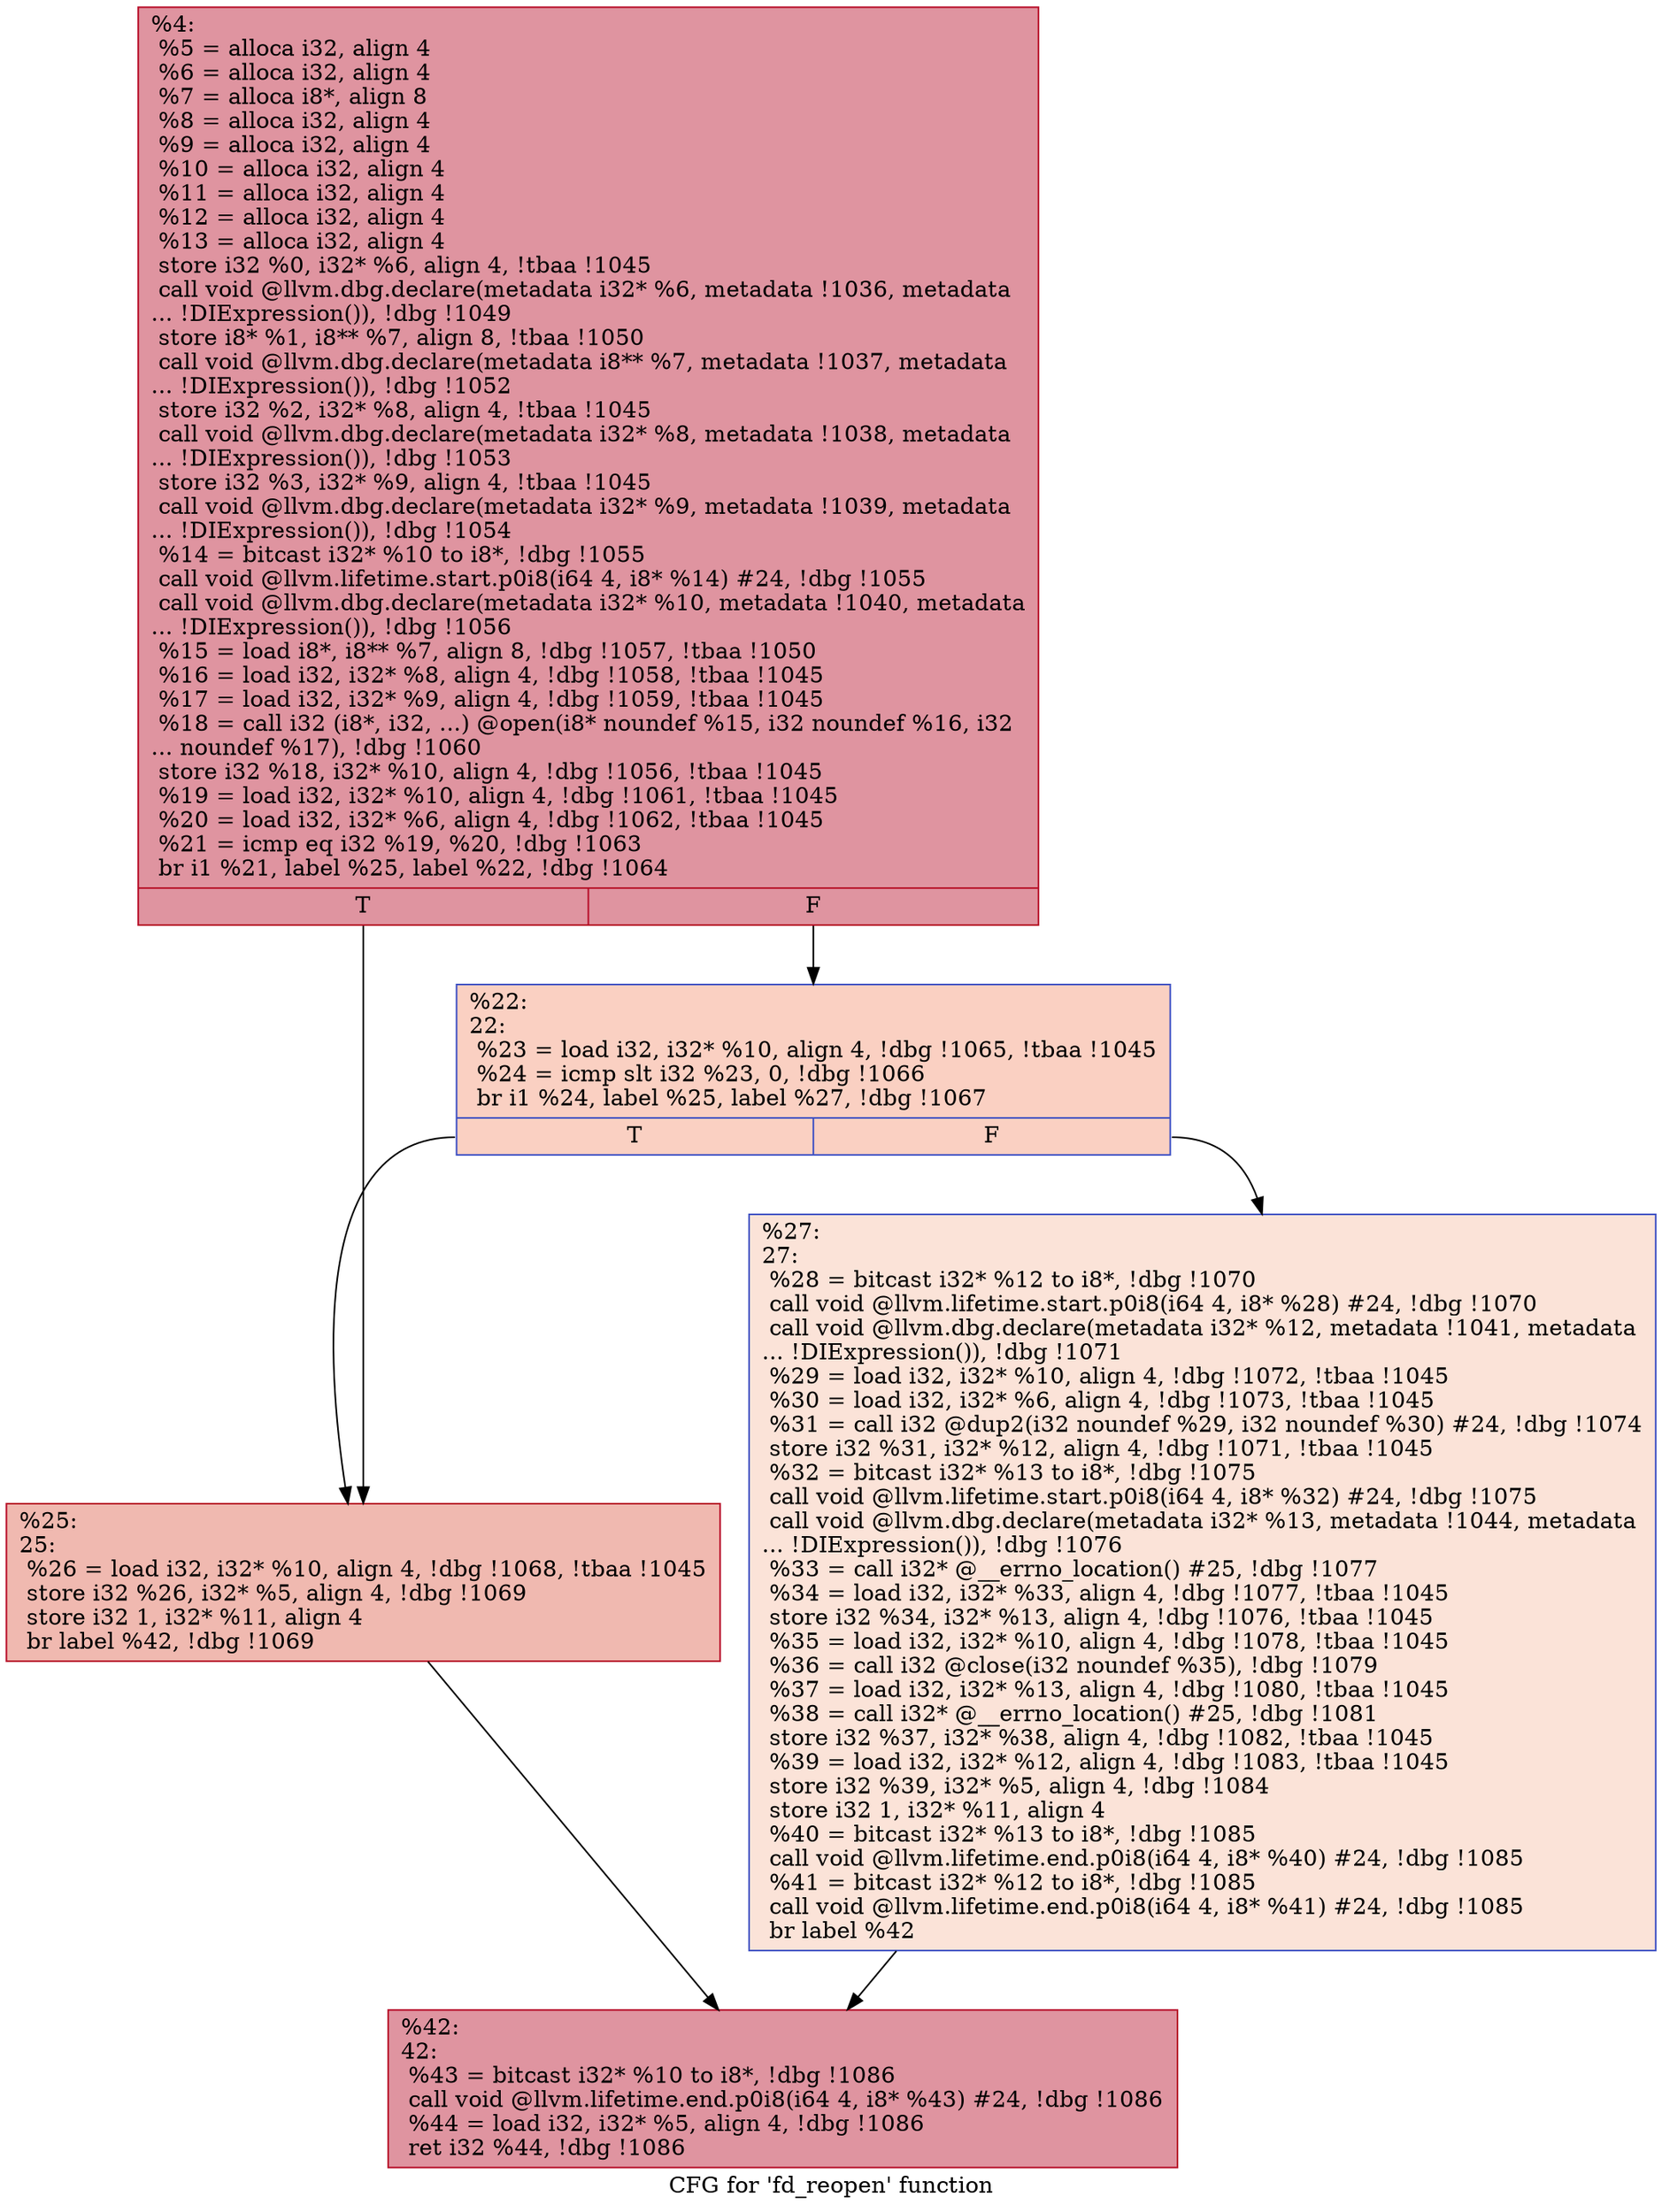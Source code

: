 digraph "CFG for 'fd_reopen' function" {
	label="CFG for 'fd_reopen' function";

	Node0xc4fb10 [shape=record,color="#b70d28ff", style=filled, fillcolor="#b70d2870",label="{%4:\l  %5 = alloca i32, align 4\l  %6 = alloca i32, align 4\l  %7 = alloca i8*, align 8\l  %8 = alloca i32, align 4\l  %9 = alloca i32, align 4\l  %10 = alloca i32, align 4\l  %11 = alloca i32, align 4\l  %12 = alloca i32, align 4\l  %13 = alloca i32, align 4\l  store i32 %0, i32* %6, align 4, !tbaa !1045\l  call void @llvm.dbg.declare(metadata i32* %6, metadata !1036, metadata\l... !DIExpression()), !dbg !1049\l  store i8* %1, i8** %7, align 8, !tbaa !1050\l  call void @llvm.dbg.declare(metadata i8** %7, metadata !1037, metadata\l... !DIExpression()), !dbg !1052\l  store i32 %2, i32* %8, align 4, !tbaa !1045\l  call void @llvm.dbg.declare(metadata i32* %8, metadata !1038, metadata\l... !DIExpression()), !dbg !1053\l  store i32 %3, i32* %9, align 4, !tbaa !1045\l  call void @llvm.dbg.declare(metadata i32* %9, metadata !1039, metadata\l... !DIExpression()), !dbg !1054\l  %14 = bitcast i32* %10 to i8*, !dbg !1055\l  call void @llvm.lifetime.start.p0i8(i64 4, i8* %14) #24, !dbg !1055\l  call void @llvm.dbg.declare(metadata i32* %10, metadata !1040, metadata\l... !DIExpression()), !dbg !1056\l  %15 = load i8*, i8** %7, align 8, !dbg !1057, !tbaa !1050\l  %16 = load i32, i32* %8, align 4, !dbg !1058, !tbaa !1045\l  %17 = load i32, i32* %9, align 4, !dbg !1059, !tbaa !1045\l  %18 = call i32 (i8*, i32, ...) @open(i8* noundef %15, i32 noundef %16, i32\l... noundef %17), !dbg !1060\l  store i32 %18, i32* %10, align 4, !dbg !1056, !tbaa !1045\l  %19 = load i32, i32* %10, align 4, !dbg !1061, !tbaa !1045\l  %20 = load i32, i32* %6, align 4, !dbg !1062, !tbaa !1045\l  %21 = icmp eq i32 %19, %20, !dbg !1063\l  br i1 %21, label %25, label %22, !dbg !1064\l|{<s0>T|<s1>F}}"];
	Node0xc4fb10:s0 -> Node0xc4fbe0;
	Node0xc4fb10:s1 -> Node0xc4fb90;
	Node0xc4fb90 [shape=record,color="#3d50c3ff", style=filled, fillcolor="#f3947570",label="{%22:\l22:                                               \l  %23 = load i32, i32* %10, align 4, !dbg !1065, !tbaa !1045\l  %24 = icmp slt i32 %23, 0, !dbg !1066\l  br i1 %24, label %25, label %27, !dbg !1067\l|{<s0>T|<s1>F}}"];
	Node0xc4fb90:s0 -> Node0xc4fbe0;
	Node0xc4fb90:s1 -> Node0xc4fc30;
	Node0xc4fbe0 [shape=record,color="#b70d28ff", style=filled, fillcolor="#de614d70",label="{%25:\l25:                                               \l  %26 = load i32, i32* %10, align 4, !dbg !1068, !tbaa !1045\l  store i32 %26, i32* %5, align 4, !dbg !1069\l  store i32 1, i32* %11, align 4\l  br label %42, !dbg !1069\l}"];
	Node0xc4fbe0 -> Node0xc4fc80;
	Node0xc4fc30 [shape=record,color="#3d50c3ff", style=filled, fillcolor="#f6bfa670",label="{%27:\l27:                                               \l  %28 = bitcast i32* %12 to i8*, !dbg !1070\l  call void @llvm.lifetime.start.p0i8(i64 4, i8* %28) #24, !dbg !1070\l  call void @llvm.dbg.declare(metadata i32* %12, metadata !1041, metadata\l... !DIExpression()), !dbg !1071\l  %29 = load i32, i32* %10, align 4, !dbg !1072, !tbaa !1045\l  %30 = load i32, i32* %6, align 4, !dbg !1073, !tbaa !1045\l  %31 = call i32 @dup2(i32 noundef %29, i32 noundef %30) #24, !dbg !1074\l  store i32 %31, i32* %12, align 4, !dbg !1071, !tbaa !1045\l  %32 = bitcast i32* %13 to i8*, !dbg !1075\l  call void @llvm.lifetime.start.p0i8(i64 4, i8* %32) #24, !dbg !1075\l  call void @llvm.dbg.declare(metadata i32* %13, metadata !1044, metadata\l... !DIExpression()), !dbg !1076\l  %33 = call i32* @__errno_location() #25, !dbg !1077\l  %34 = load i32, i32* %33, align 4, !dbg !1077, !tbaa !1045\l  store i32 %34, i32* %13, align 4, !dbg !1076, !tbaa !1045\l  %35 = load i32, i32* %10, align 4, !dbg !1078, !tbaa !1045\l  %36 = call i32 @close(i32 noundef %35), !dbg !1079\l  %37 = load i32, i32* %13, align 4, !dbg !1080, !tbaa !1045\l  %38 = call i32* @__errno_location() #25, !dbg !1081\l  store i32 %37, i32* %38, align 4, !dbg !1082, !tbaa !1045\l  %39 = load i32, i32* %12, align 4, !dbg !1083, !tbaa !1045\l  store i32 %39, i32* %5, align 4, !dbg !1084\l  store i32 1, i32* %11, align 4\l  %40 = bitcast i32* %13 to i8*, !dbg !1085\l  call void @llvm.lifetime.end.p0i8(i64 4, i8* %40) #24, !dbg !1085\l  %41 = bitcast i32* %12 to i8*, !dbg !1085\l  call void @llvm.lifetime.end.p0i8(i64 4, i8* %41) #24, !dbg !1085\l  br label %42\l}"];
	Node0xc4fc30 -> Node0xc4fc80;
	Node0xc4fc80 [shape=record,color="#b70d28ff", style=filled, fillcolor="#b70d2870",label="{%42:\l42:                                               \l  %43 = bitcast i32* %10 to i8*, !dbg !1086\l  call void @llvm.lifetime.end.p0i8(i64 4, i8* %43) #24, !dbg !1086\l  %44 = load i32, i32* %5, align 4, !dbg !1086\l  ret i32 %44, !dbg !1086\l}"];
}
